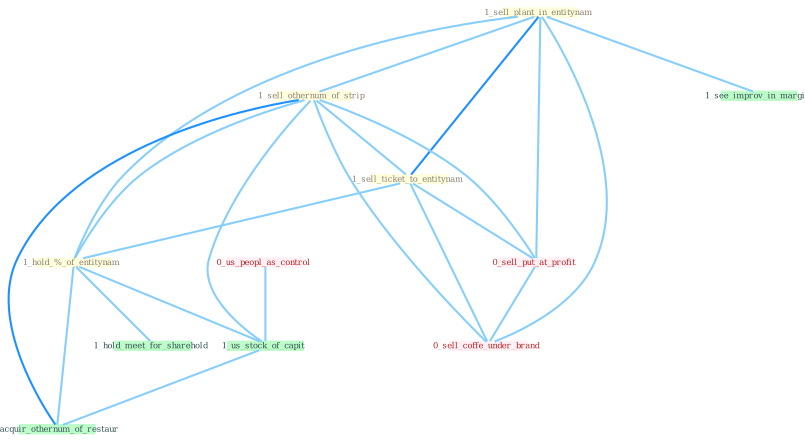 Graph G{ 
    node
    [shape=polygon,style=filled,width=.5,height=.06,color="#BDFCC9",fixedsize=true,fontsize=4,
    fontcolor="#2f4f4f"];
    {node
    [color="#ffffe0", fontcolor="#8b7d6b"] "1_sell_plant_in_entitynam " "1_sell_othernum_of_strip " "1_sell_ticket_to_entitynam " "1_hold_%_of_entitynam "}
{node [color="#fff0f5", fontcolor="#b22222"] "0_us_peopl_as_control " "0_sell_put_at_profit " "0_sell_coffe_under_brand "}
edge [color="#B0E2FF"];

	"1_sell_plant_in_entitynam " -- "1_sell_othernum_of_strip " [w="1", color="#87cefa" ];
	"1_sell_plant_in_entitynam " -- "1_sell_ticket_to_entitynam " [w="2", color="#1e90ff" , len=0.8];
	"1_sell_plant_in_entitynam " -- "1_hold_%_of_entitynam " [w="1", color="#87cefa" ];
	"1_sell_plant_in_entitynam " -- "0_sell_put_at_profit " [w="1", color="#87cefa" ];
	"1_sell_plant_in_entitynam " -- "1_see_improv_in_margin " [w="1", color="#87cefa" ];
	"1_sell_plant_in_entitynam " -- "0_sell_coffe_under_brand " [w="1", color="#87cefa" ];
	"1_sell_othernum_of_strip " -- "1_sell_ticket_to_entitynam " [w="1", color="#87cefa" ];
	"1_sell_othernum_of_strip " -- "1_hold_%_of_entitynam " [w="1", color="#87cefa" ];
	"1_sell_othernum_of_strip " -- "0_sell_put_at_profit " [w="1", color="#87cefa" ];
	"1_sell_othernum_of_strip " -- "1_us_stock_of_capit " [w="1", color="#87cefa" ];
	"1_sell_othernum_of_strip " -- "0_sell_coffe_under_brand " [w="1", color="#87cefa" ];
	"1_sell_othernum_of_strip " -- "1_acquir_othernum_of_restaur " [w="2", color="#1e90ff" , len=0.8];
	"1_sell_ticket_to_entitynam " -- "1_hold_%_of_entitynam " [w="1", color="#87cefa" ];
	"1_sell_ticket_to_entitynam " -- "0_sell_put_at_profit " [w="1", color="#87cefa" ];
	"1_sell_ticket_to_entitynam " -- "0_sell_coffe_under_brand " [w="1", color="#87cefa" ];
	"1_hold_%_of_entitynam " -- "1_us_stock_of_capit " [w="1", color="#87cefa" ];
	"1_hold_%_of_entitynam " -- "1_hold_meet_for_sharehold " [w="1", color="#87cefa" ];
	"1_hold_%_of_entitynam " -- "1_acquir_othernum_of_restaur " [w="1", color="#87cefa" ];
	"0_us_peopl_as_control " -- "1_us_stock_of_capit " [w="1", color="#87cefa" ];
	"0_sell_put_at_profit " -- "0_sell_coffe_under_brand " [w="1", color="#87cefa" ];
	"1_us_stock_of_capit " -- "1_acquir_othernum_of_restaur " [w="1", color="#87cefa" ];
}